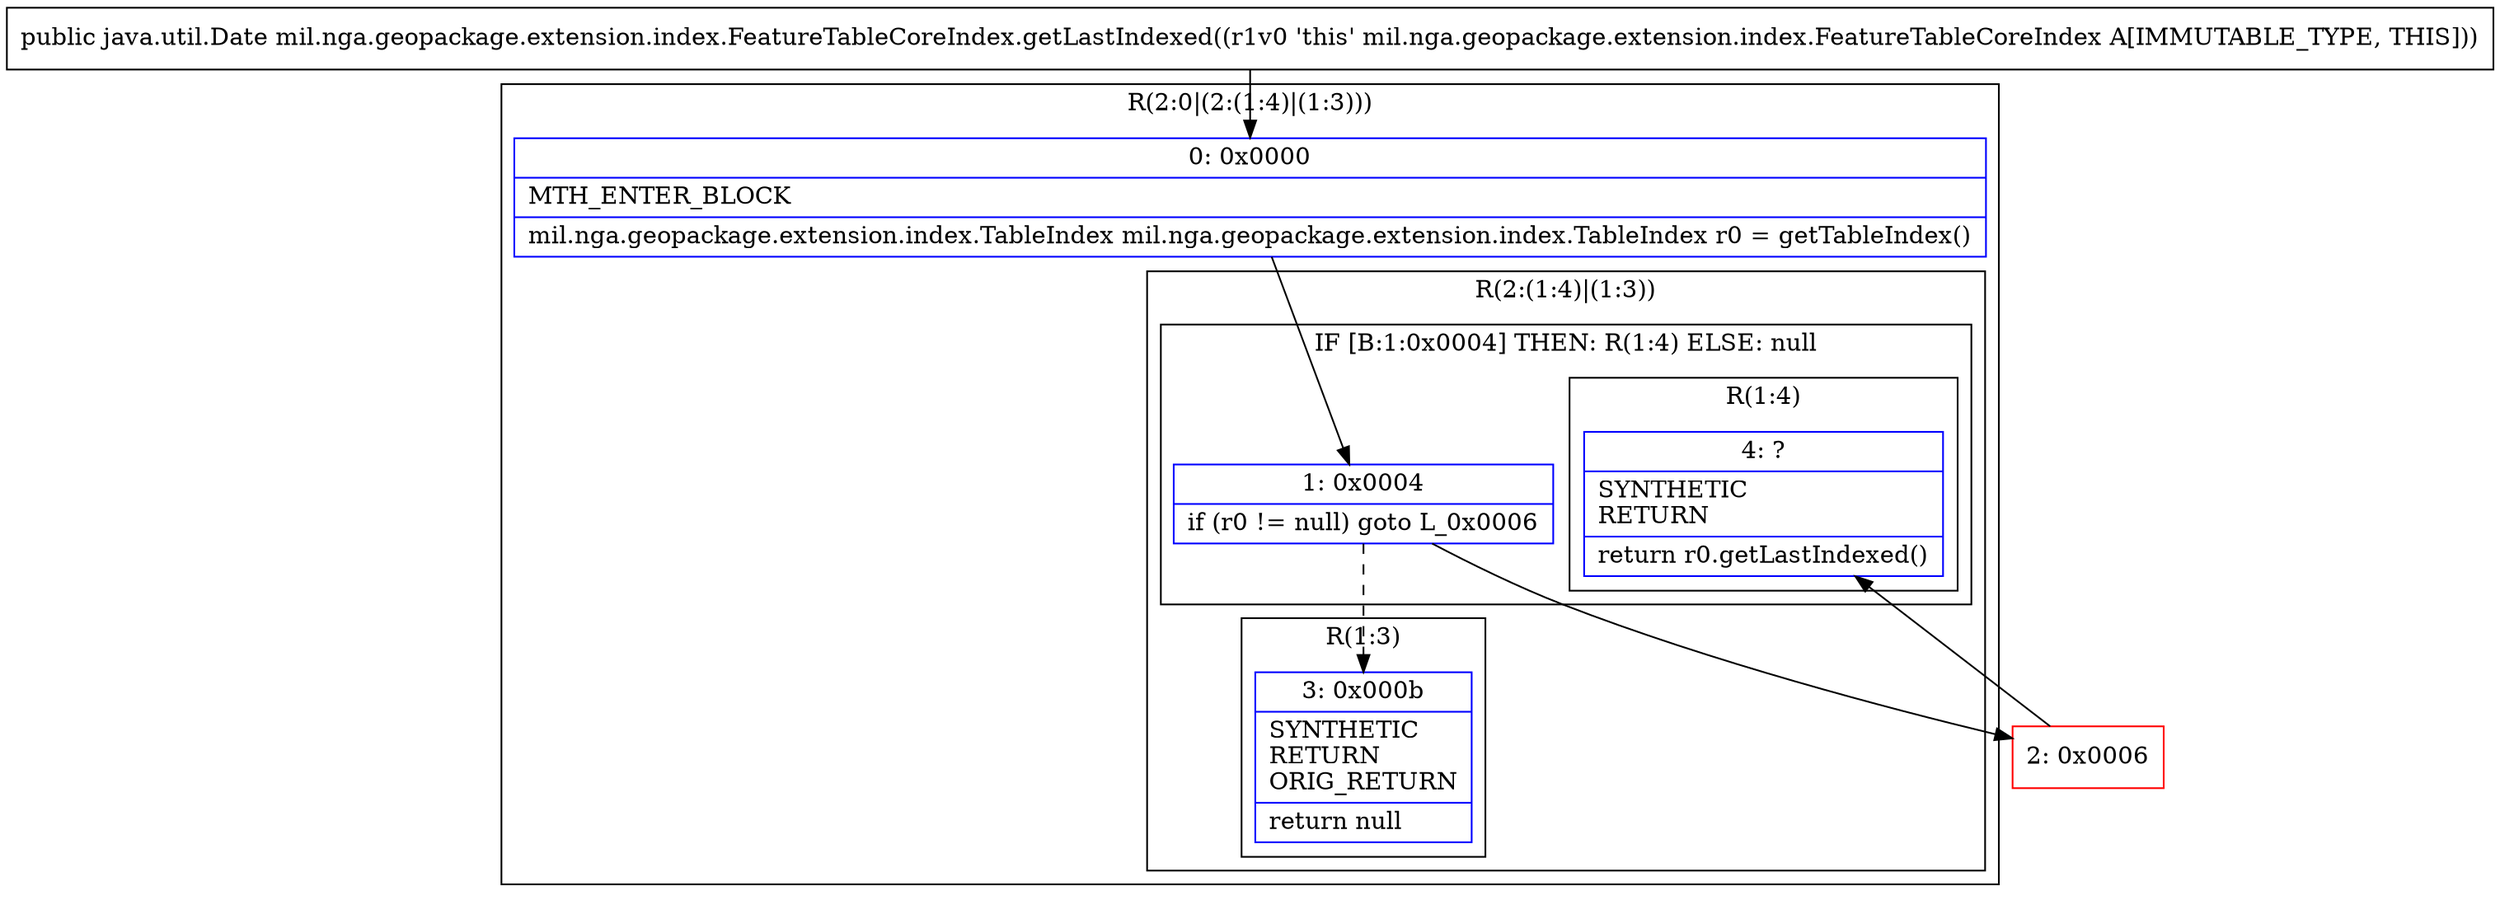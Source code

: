 digraph "CFG formil.nga.geopackage.extension.index.FeatureTableCoreIndex.getLastIndexed()Ljava\/util\/Date;" {
subgraph cluster_Region_731034894 {
label = "R(2:0|(2:(1:4)|(1:3)))";
node [shape=record,color=blue];
Node_0 [shape=record,label="{0\:\ 0x0000|MTH_ENTER_BLOCK\l|mil.nga.geopackage.extension.index.TableIndex mil.nga.geopackage.extension.index.TableIndex r0 = getTableIndex()\l}"];
subgraph cluster_Region_5085918 {
label = "R(2:(1:4)|(1:3))";
node [shape=record,color=blue];
subgraph cluster_IfRegion_1696830184 {
label = "IF [B:1:0x0004] THEN: R(1:4) ELSE: null";
node [shape=record,color=blue];
Node_1 [shape=record,label="{1\:\ 0x0004|if (r0 != null) goto L_0x0006\l}"];
subgraph cluster_Region_1918354835 {
label = "R(1:4)";
node [shape=record,color=blue];
Node_4 [shape=record,label="{4\:\ ?|SYNTHETIC\lRETURN\l|return r0.getLastIndexed()\l}"];
}
}
subgraph cluster_Region_1402141581 {
label = "R(1:3)";
node [shape=record,color=blue];
Node_3 [shape=record,label="{3\:\ 0x000b|SYNTHETIC\lRETURN\lORIG_RETURN\l|return null\l}"];
}
}
}
Node_2 [shape=record,color=red,label="{2\:\ 0x0006}"];
MethodNode[shape=record,label="{public java.util.Date mil.nga.geopackage.extension.index.FeatureTableCoreIndex.getLastIndexed((r1v0 'this' mil.nga.geopackage.extension.index.FeatureTableCoreIndex A[IMMUTABLE_TYPE, THIS])) }"];
MethodNode -> Node_0;
Node_0 -> Node_1;
Node_1 -> Node_2;
Node_1 -> Node_3[style=dashed];
Node_2 -> Node_4;
}


